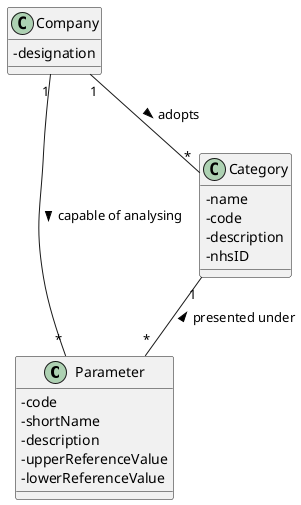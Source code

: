 @startuml

skinparam classAttributeIconSize 0

class Parameter {
-code
-shortName
-description
-upperReferenceValue
-lowerReferenceValue
}

class Category {
-name
-code
-description
-nhsID
}

class Company{
-designation
}

Company "1"--"*" Parameter : capable of analysing >
Company "1"--"*" Category: adopts >
Category "1"--"*" Parameter : presented under <


@enduml